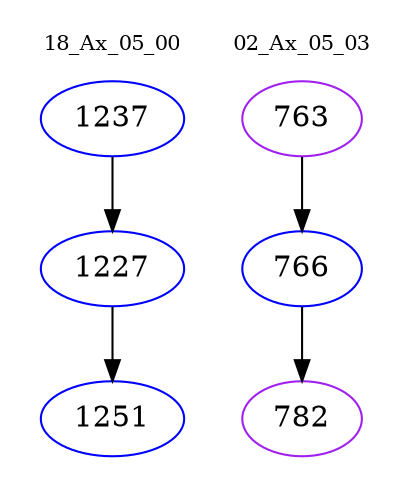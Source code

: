 digraph{
subgraph cluster_0 {
color = white
label = "18_Ax_05_00";
fontsize=10;
T0_1237 [label="1237", color="blue"]
T0_1237 -> T0_1227 [color="black"]
T0_1227 [label="1227", color="blue"]
T0_1227 -> T0_1251 [color="black"]
T0_1251 [label="1251", color="blue"]
}
subgraph cluster_1 {
color = white
label = "02_Ax_05_03";
fontsize=10;
T1_763 [label="763", color="purple"]
T1_763 -> T1_766 [color="black"]
T1_766 [label="766", color="blue"]
T1_766 -> T1_782 [color="black"]
T1_782 [label="782", color="purple"]
}
}
